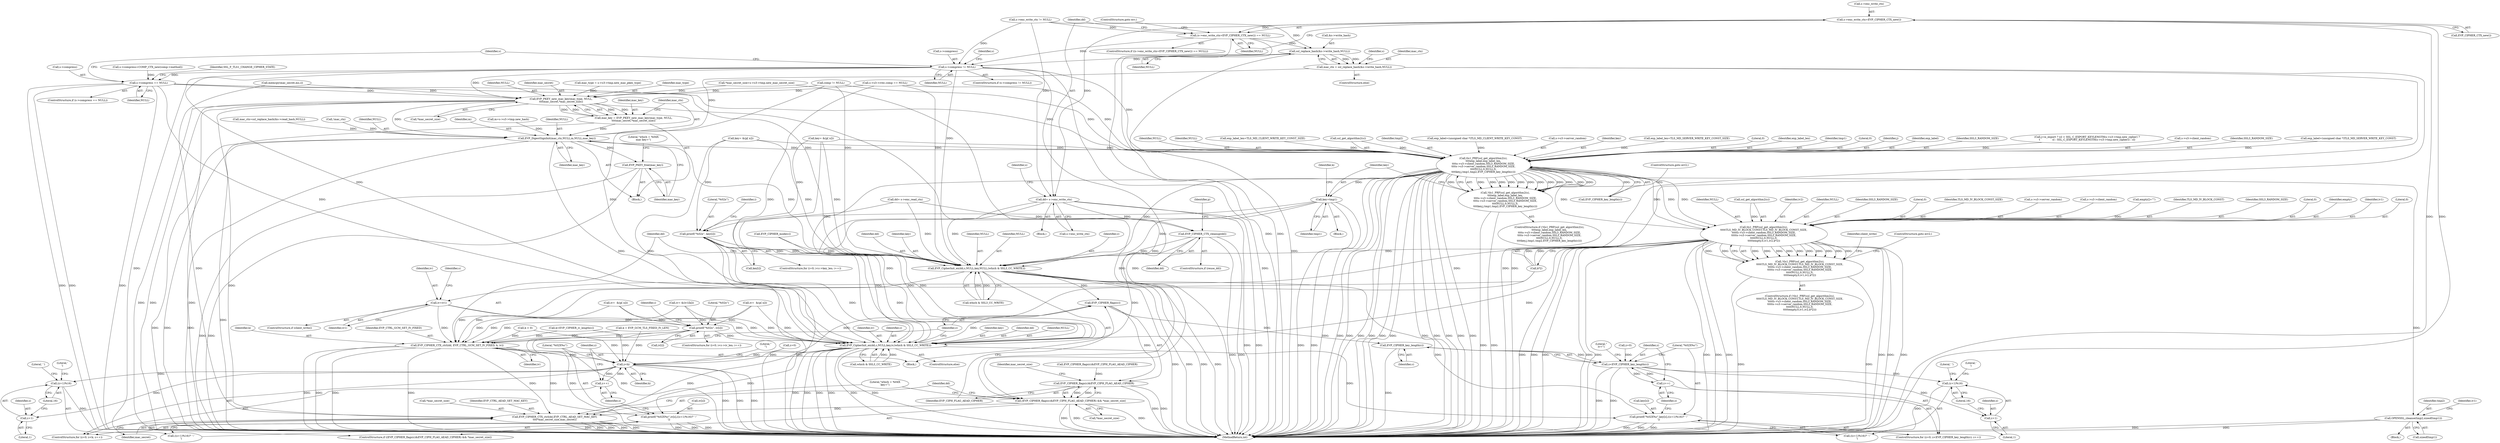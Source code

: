 digraph "0_openssl_34628967f1e65dc8f34e000f0f5518e21afbfc7b_0@API" {
"1000487" [label="(Call,s->enc_write_ctx=EVP_CIPHER_CTX_new())"];
"1000486" [label="(Call,(s->enc_write_ctx=EVP_CIPHER_CTX_new()) == NULL)"];
"1000518" [label="(Call,ssl_replace_hash(&s->write_hash,NULL))"];
"1000516" [label="(Call,mac_ctx = ssl_replace_hash(&s->write_hash,NULL))"];
"1000786" [label="(Call,EVP_DigestSignInit(mac_ctx,NULL,m,NULL,mac_key))"];
"1000792" [label="(Call,EVP_PKEY_free(mac_key))"];
"1000826" [label="(Call,tls1_PRF(ssl_get_algorithm2(s),\n\t\t\t\texp_label,exp_label_len,\n\t\t\t\ts->s3->client_random,SSL3_RANDOM_SIZE,\n\t\t\t\ts->s3->server_random,SSL3_RANDOM_SIZE,\n\t\t\t\tNULL,0,NULL,0,\n\t\t\t\tkey,j,tmp1,tmp2,EVP_CIPHER_key_length(c)))"];
"1000825" [label="(Call,!tls1_PRF(ssl_get_algorithm2(s),\n\t\t\t\texp_label,exp_label_len,\n\t\t\t\ts->s3->client_random,SSL3_RANDOM_SIZE,\n\t\t\t\ts->s3->server_random,SSL3_RANDOM_SIZE,\n\t\t\t\tNULL,0,NULL,0,\n\t\t\t\tkey,j,tmp1,tmp2,EVP_CIPHER_key_length(c)))"];
"1000854" [label="(Call,key=tmp1)"];
"1000929" [label="(Call,printf(\"%02x\", key[i]))"];
"1000962" [label="(Call,EVP_CipherInit_ex(dd,c,NULL,key,NULL,(which & SSL3_CC_WRITE)))"];
"1000971" [label="(Call,EVP_CIPHER_CTX_ctrl(dd, EVP_CTRL_GCM_SET_IV_FIXED, k, iv))"];
"1000994" [label="(Call,EVP_CIPHER_CTX_ctrl(dd,EVP_CTRL_AEAD_SET_MAC_KEY,\n\t\t\t\t*mac_secret_size,mac_secret))"];
"1001036" [label="(Call,z<k)"];
"1001039" [label="(Call,z++)"];
"1001047" [label="(Call,(z+1)%16)"];
"1001048" [label="(Call,z+1)"];
"1001041" [label="(Call,printf(\"%02X%c\",iv[z],((z+1)%16)?' ':'\n'))"];
"1000989" [label="(Call,EVP_CIPHER_flags(c))"];
"1000988" [label="(Call,EVP_CIPHER_flags(c)&EVP_CIPH_FLAG_AEAD_CIPHER)"];
"1000987" [label="(Call,(EVP_CIPHER_flags(c)&EVP_CIPH_FLAG_AEAD_CIPHER) && *mac_secret_size)"];
"1001011" [label="(Call,EVP_CIPHER_key_length(c))"];
"1001009" [label="(Call,z<EVP_CIPHER_key_length(c))"];
"1001013" [label="(Call,z++)"];
"1001021" [label="(Call,(z+1)%16)"];
"1001022" [label="(Call,z+1)"];
"1001015" [label="(Call,printf(\"%02X%c\",key[z],((z+1)%16)?' ':'\n'))"];
"1000977" [label="(Call,EVP_CipherInit_ex(dd,c,NULL,key,iv,(which & SSL3_CC_WRITE)))"];
"1000864" [label="(Call,tls1_PRF(ssl_get_algorithm2(s),\n\t\t\t\t\tTLS_MD_IV_BLOCK_CONST,TLS_MD_IV_BLOCK_CONST_SIZE,\n\t\t\t\t\ts->s3->client_random,SSL3_RANDOM_SIZE,\n\t\t\t\t\ts->s3->server_random,SSL3_RANDOM_SIZE,\n\t\t\t\t\tNULL,0,NULL,0,\n\t\t\t\t\tempty,0,iv1,iv2,k*2))"];
"1000863" [label="(Call,!tls1_PRF(ssl_get_algorithm2(s),\n\t\t\t\t\tTLS_MD_IV_BLOCK_CONST,TLS_MD_IV_BLOCK_CONST_SIZE,\n\t\t\t\t\ts->s3->client_random,SSL3_RANDOM_SIZE,\n\t\t\t\t\ts->s3->server_random,SSL3_RANDOM_SIZE,\n\t\t\t\t\tNULL,0,NULL,0,\n\t\t\t\t\tempty,0,iv1,iv2,k*2))"];
"1000895" [label="(Call,iv=iv1)"];
"1000949" [label="(Call,printf(\"%02x\", iv[i]))"];
"1001060" [label="(Call,OPENSSL_cleanse(tmp2,sizeof(tmp1)))"];
"1000525" [label="(Call,s->compress != NULL)"];
"1000540" [label="(Call,s->compress == NULL)"];
"1000780" [label="(Call,EVP_PKEY_new_mac_key(mac_type, NULL,\n\t\t\t\tmac_secret,*mac_secret_size))"];
"1000778" [label="(Call,mac_key = EVP_PKEY_new_mac_key(mac_type, NULL,\n\t\t\t\tmac_secret,*mac_secret_size))"];
"1000494" [label="(Call,dd= s->enc_write_ctx)"];
"1000587" [label="(Call,EVP_CIPHER_CTX_cleanup(dd))"];
"1001041" [label="(Call,printf(\"%02X%c\",iv[z],((z+1)%16)?' ':'\n'))"];
"1000930" [label="(Literal,\"%02x\")"];
"1000600" [label="(Call,*mac_secret_size=s->s3->tmp.new_mac_secret_size)"];
"1000791" [label="(Identifier,mac_key)"];
"1000994" [label="(Call,EVP_CIPHER_CTX_ctrl(dd,EVP_CTRL_AEAD_SET_MAC_KEY,\n\t\t\t\t*mac_secret_size,mac_secret))"];
"1001060" [label="(Call,OPENSSL_cleanse(tmp2,sizeof(tmp1)))"];
"1000938" [label="(ControlStructure,for (i=0; i<c->iv_len; i++))"];
"1000110" [label="(Block,)"];
"1001051" [label="(Literal,16)"];
"1001040" [label="(Identifier,z)"];
"1000884" [label="(Literal,0)"];
"1000767" [label="(Call,memcpy(mac_secret,ms,i))"];
"1000928" [label="(Identifier,i)"];
"1000999" [label="(Identifier,mac_secret)"];
"1001026" [label="(Literal,' ')"];
"1000779" [label="(Identifier,mac_key)"];
"1000793" [label="(Identifier,mac_key)"];
"1000967" [label="(Identifier,NULL)"];
"1000993" [label="(Identifier,mac_secret_size)"];
"1000788" [label="(Identifier,NULL)"];
"1000782" [label="(Identifier,NULL)"];
"1000836" [label="(Identifier,SSL3_RANDOM_SIZE)"];
"1000958" [label="(Call,EVP_CIPHER_mode(c))"];
"1000986" [label="(ControlStructure,if ((EVP_CIPHER_flags(c)&EVP_CIPH_FLAG_AEAD_CIPHER) && *mac_secret_size))"];
"1000614" [label="(Call,j=is_export ? (cl < SSL_C_EXPORT_KEYLENGTH(s->s3->tmp.new_cipher) ?\n\t               cl : SSL_C_EXPORT_KEYLENGTH(s->s3->tmp.new_cipher)) : cl)"];
"1000784" [label="(Call,*mac_secret_size)"];
"1000831" [label="(Call,s->s3->client_random)"];
"1000525" [label="(Call,s->compress != NULL)"];
"1000883" [label="(Identifier,NULL)"];
"1001037" [label="(Identifier,z)"];
"1000992" [label="(Call,*mac_secret_size)"];
"1000988" [label="(Call,EVP_CIPHER_flags(c)&EVP_CIPH_FLAG_AEAD_CIPHER)"];
"1001081" [label="(MethodReturn,int)"];
"1001032" [label="(ControlStructure,for (z=0; z<k; z++))"];
"1001050" [label="(Literal,1)"];
"1000908" [label="(Identifier,s)"];
"1001001" [label="(Literal,\"which = %04X\nkey=\")"];
"1000981" [label="(Identifier,key)"];
"1000547" [label="(Identifier,SSL_F_TLS1_CHANGE_CIPHER_STATE)"];
"1000949" [label="(Call,printf(\"%02x\", iv[i]))"];
"1000842" [label="(Identifier,SSL3_RANDOM_SIZE)"];
"1000964" [label="(Identifier,c)"];
"1000859" [label="(Identifier,k)"];
"1001042" [label="(Literal,\"%02X%c\")"];
"1000741" [label="(Call,exp_label=(unsigned char *)TLS_MD_SERVER_WRITE_KEY_CONST)"];
"1000488" [label="(Call,s->enc_write_ctx)"];
"1000539" [label="(ControlStructure,if (s->compress == NULL))"];
"1000529" [label="(Identifier,NULL)"];
"1000865" [label="(Call,ssl_get_algorithm2(s))"];
"1000447" [label="(Block,)"];
"1000843" [label="(Identifier,NULL)"];
"1000963" [label="(Identifier,dd)"];
"1000989" [label="(Call,EVP_CIPHER_flags(c))"];
"1000856" [label="(Identifier,tmp1)"];
"1000991" [label="(Identifier,EVP_CIPH_FLAG_AEAD_CIPHER)"];
"1000773" [label="(Call,EVP_CIPHER_flags(c)&EVP_CIPH_FLAG_AEAD_CIPHER)"];
"1001012" [label="(Identifier,c)"];
"1000783" [label="(Identifier,mac_secret)"];
"1000501" [label="(Identifier,s)"];
"1000401" [label="(Call,s->s3->rrec.comp == NULL)"];
"1000523" [label="(Identifier,NULL)"];
"1000732" [label="(Call,iv=  &(p[ n]))"];
"1000526" [label="(Call,s->compress)"];
"1000789" [label="(Identifier,m)"];
"1000496" [label="(Call,s->enc_write_ctx)"];
"1000527" [label="(Identifier,s)"];
"1000962" [label="(Call,EVP_CipherInit_ex(dd,c,NULL,key,NULL,(which & SSL3_CC_WRITE)))"];
"1000888" [label="(Identifier,iv2)"];
"1000491" [label="(Call,EVP_CIPHER_CTX_new())"];
"1001020" [label="(Call,((z+1)%16)?' ':'\n')"];
"1000845" [label="(Identifier,NULL)"];
"1001015" [label="(Call,printf(\"%02X%c\",key[z],((z+1)%16)?' ':'\n'))"];
"1000493" [label="(ControlStructure,goto err;)"];
"1000517" [label="(Identifier,mac_ctx)"];
"1000699" [label="(Call,exp_label_len=TLS_MD_CLIENT_WRITE_KEY_CONST_SIZE)"];
"1000823" [label="(Block,)"];
"1000590" [label="(Identifier,p)"];
"1000971" [label="(Call,EVP_CIPHER_CTX_ctrl(dd, EVP_CTRL_GCM_SET_IV_FIXED, k, iv))"];
"1001052" [label="(Literal,' ')"];
"1001022" [label="(Call,z+1)"];
"1000494" [label="(Call,dd= s->enc_write_ctx)"];
"1000854" [label="(Call,key=tmp1)"];
"1000889" [label="(Call,k*2)"];
"1000894" [label="(Identifier,client_write)"];
"1000164" [label="(Call,m=s->s3->tmp.new_hash)"];
"1000881" [label="(Identifier,NULL)"];
"1000880" [label="(Identifier,SSL3_RANDOM_SIZE)"];
"1000827" [label="(Call,ssl_get_algorithm2(s))"];
"1000826" [label="(Call,tls1_PRF(ssl_get_algorithm2(s),\n\t\t\t\texp_label,exp_label_len,\n\t\t\t\ts->s3->client_random,SSL3_RANDOM_SIZE,\n\t\t\t\ts->s3->server_random,SSL3_RANDOM_SIZE,\n\t\t\t\tNULL,0,NULL,0,\n\t\t\t\tkey,j,tmp1,tmp2,EVP_CIPHER_key_length(c)))"];
"1000786" [label="(Call,EVP_DigestSignInit(mac_ctx,NULL,m,NULL,mac_key))"];
"1000931" [label="(Call,key[i])"];
"1000896" [label="(Identifier,iv)"];
"1000863" [label="(Call,!tls1_PRF(ssl_get_algorithm2(s),\n\t\t\t\t\tTLS_MD_IV_BLOCK_CONST,TLS_MD_IV_BLOCK_CONST_SIZE,\n\t\t\t\t\ts->s3->client_random,SSL3_RANDOM_SIZE,\n\t\t\t\t\ts->s3->server_random,SSL3_RANDOM_SIZE,\n\t\t\t\t\tNULL,0,NULL,0,\n\t\t\t\t\tempty,0,iv1,iv2,k*2))"];
"1000978" [label="(Identifier,dd)"];
"1001046" [label="(Call,((z+1)%16)?' ':'\n')"];
"1000983" [label="(Call,which & SSL3_CC_WRITE)"];
"1000585" [label="(ControlStructure,if (reuse_dd))"];
"1001055" [label="(Literal,\"\n\")"];
"1000850" [label="(Identifier,tmp2)"];
"1001065" [label="(Identifier,iv1)"];
"1000780" [label="(Call,EVP_PKEY_new_mac_key(mac_type, NULL,\n\t\t\t\tmac_secret,*mac_secret_size))"];
"1000787" [label="(Identifier,mac_ctx)"];
"1000975" [label="(Identifier,iv)"];
"1000694" [label="(Call,exp_label=(unsigned char *)TLS_MD_CLIENT_WRITE_KEY_CONST)"];
"1000995" [label="(Identifier,dd)"];
"1001033" [label="(Call,z=0)"];
"1000886" [label="(Literal,0)"];
"1000961" [label="(Block,)"];
"1000977" [label="(Call,EVP_CipherInit_ex(dd,c,NULL,key,iv,(which & SSL3_CC_WRITE)))"];
"1000824" [label="(ControlStructure,if (!tls1_PRF(ssl_get_algorithm2(s),\n\t\t\t\texp_label,exp_label_len,\n\t\t\t\ts->s3->client_random,SSL3_RANDOM_SIZE,\n\t\t\t\ts->s3->server_random,SSL3_RANDOM_SIZE,\n\t\t\t\tNULL,0,NULL,0,\n\t\t\t\tkey,j,tmp1,tmp2,EVP_CIPHER_key_length(c))))"];
"1001043" [label="(Call,iv[z])"];
"1000553" [label="(Identifier,s)"];
"1001010" [label="(Identifier,z)"];
"1000973" [label="(Identifier,EVP_CTRL_GCM_SET_IV_FIXED)"];
"1001047" [label="(Call,(z+1)%16)"];
"1000990" [label="(Identifier,c)"];
"1000721" [label="(Call,key= &(p[ n]))"];
"1001017" [label="(Call,key[z])"];
"1000966" [label="(Identifier,key)"];
"1000533" [label="(Identifier,s)"];
"1000486" [label="(Call,(s->enc_write_ctx=EVP_CIPHER_CTX_new()) == NULL)"];
"1000330" [label="(Call,mac_ctx=ssl_replace_hash(&s->read_hash,NULL))"];
"1000980" [label="(Identifier,NULL)"];
"1000837" [label="(Call,s->s3->server_random)"];
"1000485" [label="(ControlStructure,if ((s->enc_write_ctx=EVP_CIPHER_CTX_new()) == NULL))"];
"1000515" [label="(ControlStructure,else)"];
"1000325" [label="(Call,dd= s->enc_read_ctx)"];
"1000853" [label="(ControlStructure,goto err2;)"];
"1000847" [label="(Identifier,key)"];
"1000965" [label="(Identifier,NULL)"];
"1001027" [label="(Literal,'\n')"];
"1000918" [label="(ControlStructure,for (i=0; i<c->key_len; i++))"];
"1001013" [label="(Call,z++)"];
"1000746" [label="(Call,exp_label_len=TLS_MD_SERVER_WRITE_KEY_CONST_SIZE)"];
"1000518" [label="(Call,ssl_replace_hash(&s->write_hash,NULL))"];
"1000846" [label="(Literal,0)"];
"1000830" [label="(Identifier,exp_label_len)"];
"1000855" [label="(Identifier,key)"];
"1000541" [label="(Call,s->compress)"];
"1001062" [label="(Call,sizeof(tmp1))"];
"1000892" [label="(ControlStructure,goto err2;)"];
"1001029" [label="(Literal,\"\niv=\")"];
"1000825" [label="(Call,!tls1_PRF(ssl_get_algorithm2(s),\n\t\t\t\texp_label,exp_label_len,\n\t\t\t\ts->s3->client_random,SSL3_RANDOM_SIZE,\n\t\t\t\ts->s3->server_random,SSL3_RANDOM_SIZE,\n\t\t\t\tNULL,0,NULL,0,\n\t\t\t\tkey,j,tmp1,tmp2,EVP_CIPHER_key_length(c)))"];
"1000544" [label="(Identifier,NULL)"];
"1000868" [label="(Identifier,TLS_MD_IV_BLOCK_CONST_SIZE)"];
"1000987" [label="(Call,(EVP_CIPHER_flags(c)&EVP_CIPH_FLAG_AEAD_CIPHER) && *mac_secret_size)"];
"1000893" [label="(ControlStructure,if (client_write))"];
"1000997" [label="(Call,*mac_secret_size)"];
"1000849" [label="(Identifier,tmp1)"];
"1000875" [label="(Call,s->s3->server_random)"];
"1000864" [label="(Call,tls1_PRF(ssl_get_algorithm2(s),\n\t\t\t\t\tTLS_MD_IV_BLOCK_CONST,TLS_MD_IV_BLOCK_CONST_SIZE,\n\t\t\t\t\ts->s3->client_random,SSL3_RANDOM_SIZE,\n\t\t\t\t\ts->s3->server_random,SSL3_RANDOM_SIZE,\n\t\t\t\t\tNULL,0,NULL,0,\n\t\t\t\t\tempty,0,iv1,iv2,k*2))"];
"1000173" [label="(Call,mac_type = s->s3->tmp.new_mac_pkey_type)"];
"1000951" [label="(Call,iv[i])"];
"1001011" [label="(Call,EVP_CIPHER_key_length(c))"];
"1000777" [label="(Block,)"];
"1000507" [label="(Call,!mac_ctx)"];
"1000948" [label="(Identifier,i)"];
"1001006" [label="(Call,z=0)"];
"1000844" [label="(Literal,0)"];
"1000495" [label="(Identifier,dd)"];
"1001021" [label="(Call,(z+1)%16)"];
"1001025" [label="(Literal,16)"];
"1000869" [label="(Call,s->s3->client_random)"];
"1000848" [label="(Identifier,j)"];
"1000781" [label="(Identifier,mac_type)"];
"1001036" [label="(Call,z<k)"];
"1000672" [label="(Call,key= &(p[ n]))"];
"1000974" [label="(Identifier,k)"];
"1000519" [label="(Call,&s->write_hash)"];
"1000683" [label="(Call,iv=  &(p[ n]))"];
"1000972" [label="(Identifier,dd)"];
"1000531" [label="(Call,s->compress=COMP_CTX_new(comp->method))"];
"1001005" [label="(ControlStructure,for (z=0; z<EVP_CIPHER_key_length(c); z++))"];
"1000587" [label="(Call,EVP_CIPHER_CTX_cleanup(dd))"];
"1000524" [label="(ControlStructure,if (s->compress != NULL))"];
"1000112" [label="(Call,empty[]=\"\")"];
"1000516" [label="(Call,mac_ctx = ssl_replace_hash(&s->write_hash,NULL))"];
"1001009" [label="(Call,z<EVP_CIPHER_key_length(c))"];
"1000982" [label="(Identifier,iv)"];
"1000867" [label="(Identifier,TLS_MD_IV_BLOCK_CONST)"];
"1000950" [label="(Literal,\"%02x\")"];
"1000874" [label="(Identifier,SSL3_RANDOM_SIZE)"];
"1001049" [label="(Identifier,z)"];
"1000588" [label="(Identifier,dd)"];
"1000829" [label="(Identifier,exp_label)"];
"1000858" [label="(Call,k > 0)"];
"1000778" [label="(Call,mac_key = EVP_PKEY_new_mac_key(mac_type, NULL,\n\t\t\t\tmac_secret,*mac_secret_size))"];
"1000355" [label="(Call,comp != NULL)"];
"1001023" [label="(Identifier,z)"];
"1000968" [label="(Call,which & SSL3_CC_WRITE)"];
"1001048" [label="(Call,z+1)"];
"1000895" [label="(Call,iv=iv1)"];
"1001061" [label="(Identifier,tmp2)"];
"1000792" [label="(Call,EVP_PKEY_free(mac_key))"];
"1000882" [label="(Literal,0)"];
"1000851" [label="(Call,EVP_CIPHER_key_length(c))"];
"1000473" [label="(Call,s->enc_write_ctx != NULL)"];
"1000976" [label="(ControlStructure,else)"];
"1000885" [label="(Identifier,empty)"];
"1000790" [label="(Identifier,NULL)"];
"1001053" [label="(Literal,'\n')"];
"1001014" [label="(Identifier,z)"];
"1001039" [label="(Call,z++)"];
"1000487" [label="(Call,s->enc_write_ctx=EVP_CIPHER_CTX_new())"];
"1000648" [label="(Call,k=EVP_CIPHER_iv_length(c))"];
"1000540" [label="(Call,s->compress == NULL)"];
"1001016" [label="(Literal,\"%02X%c\")"];
"1000644" [label="(Call,k = EVP_GCM_TLS_FIXED_IV_LEN)"];
"1000887" [label="(Identifier,iv1)"];
"1000979" [label="(Identifier,c)"];
"1000492" [label="(Identifier,NULL)"];
"1000996" [label="(Identifier,EVP_CTRL_AEAD_SET_MAC_KEY)"];
"1001038" [label="(Identifier,k)"];
"1000929" [label="(Call,printf(\"%02x\", key[i]))"];
"1000795" [label="(Literal,\"which = %04X\nmac key=\")"];
"1000899" [label="(Call,iv= &(iv1[k]))"];
"1001024" [label="(Literal,1)"];
"1000897" [label="(Identifier,iv1)"];
"1000862" [label="(ControlStructure,if (!tls1_PRF(ssl_get_algorithm2(s),\n\t\t\t\t\tTLS_MD_IV_BLOCK_CONST,TLS_MD_IV_BLOCK_CONST_SIZE,\n\t\t\t\t\ts->s3->client_random,SSL3_RANDOM_SIZE,\n\t\t\t\t\ts->s3->server_random,SSL3_RANDOM_SIZE,\n\t\t\t\t\tNULL,0,NULL,0,\n\t\t\t\t\tempty,0,iv1,iv2,k*2)))"];
"1000487" -> "1000486"  [label="AST: "];
"1000487" -> "1000491"  [label="CFG: "];
"1000488" -> "1000487"  [label="AST: "];
"1000491" -> "1000487"  [label="AST: "];
"1000492" -> "1000487"  [label="CFG: "];
"1000487" -> "1001081"  [label="DDG: "];
"1000487" -> "1001081"  [label="DDG: "];
"1000487" -> "1000486"  [label="DDG: "];
"1000487" -> "1000494"  [label="DDG: "];
"1000486" -> "1000485"  [label="AST: "];
"1000486" -> "1000492"  [label="CFG: "];
"1000492" -> "1000486"  [label="AST: "];
"1000493" -> "1000486"  [label="CFG: "];
"1000495" -> "1000486"  [label="CFG: "];
"1000486" -> "1001081"  [label="DDG: "];
"1000486" -> "1001081"  [label="DDG: "];
"1000473" -> "1000486"  [label="DDG: "];
"1000486" -> "1000518"  [label="DDG: "];
"1000486" -> "1000525"  [label="DDG: "];
"1000518" -> "1000516"  [label="AST: "];
"1000518" -> "1000523"  [label="CFG: "];
"1000519" -> "1000518"  [label="AST: "];
"1000523" -> "1000518"  [label="AST: "];
"1000516" -> "1000518"  [label="CFG: "];
"1000518" -> "1001081"  [label="DDG: "];
"1000518" -> "1000516"  [label="DDG: "];
"1000518" -> "1000516"  [label="DDG: "];
"1000473" -> "1000518"  [label="DDG: "];
"1000518" -> "1000525"  [label="DDG: "];
"1000516" -> "1000515"  [label="AST: "];
"1000517" -> "1000516"  [label="AST: "];
"1000527" -> "1000516"  [label="CFG: "];
"1000516" -> "1001081"  [label="DDG: "];
"1000516" -> "1001081"  [label="DDG: "];
"1000516" -> "1000786"  [label="DDG: "];
"1000786" -> "1000777"  [label="AST: "];
"1000786" -> "1000791"  [label="CFG: "];
"1000787" -> "1000786"  [label="AST: "];
"1000788" -> "1000786"  [label="AST: "];
"1000789" -> "1000786"  [label="AST: "];
"1000790" -> "1000786"  [label="AST: "];
"1000791" -> "1000786"  [label="AST: "];
"1000793" -> "1000786"  [label="CFG: "];
"1000786" -> "1001081"  [label="DDG: "];
"1000786" -> "1001081"  [label="DDG: "];
"1000786" -> "1001081"  [label="DDG: "];
"1000330" -> "1000786"  [label="DDG: "];
"1000507" -> "1000786"  [label="DDG: "];
"1000780" -> "1000786"  [label="DDG: "];
"1000164" -> "1000786"  [label="DDG: "];
"1000778" -> "1000786"  [label="DDG: "];
"1000786" -> "1000792"  [label="DDG: "];
"1000786" -> "1000826"  [label="DDG: "];
"1000786" -> "1000962"  [label="DDG: "];
"1000786" -> "1000977"  [label="DDG: "];
"1000792" -> "1000777"  [label="AST: "];
"1000792" -> "1000793"  [label="CFG: "];
"1000793" -> "1000792"  [label="AST: "];
"1000795" -> "1000792"  [label="CFG: "];
"1000792" -> "1001081"  [label="DDG: "];
"1000792" -> "1001081"  [label="DDG: "];
"1000826" -> "1000825"  [label="AST: "];
"1000826" -> "1000851"  [label="CFG: "];
"1000827" -> "1000826"  [label="AST: "];
"1000829" -> "1000826"  [label="AST: "];
"1000830" -> "1000826"  [label="AST: "];
"1000831" -> "1000826"  [label="AST: "];
"1000836" -> "1000826"  [label="AST: "];
"1000837" -> "1000826"  [label="AST: "];
"1000842" -> "1000826"  [label="AST: "];
"1000843" -> "1000826"  [label="AST: "];
"1000844" -> "1000826"  [label="AST: "];
"1000845" -> "1000826"  [label="AST: "];
"1000846" -> "1000826"  [label="AST: "];
"1000847" -> "1000826"  [label="AST: "];
"1000848" -> "1000826"  [label="AST: "];
"1000849" -> "1000826"  [label="AST: "];
"1000850" -> "1000826"  [label="AST: "];
"1000851" -> "1000826"  [label="AST: "];
"1000825" -> "1000826"  [label="CFG: "];
"1000826" -> "1001081"  [label="DDG: "];
"1000826" -> "1001081"  [label="DDG: "];
"1000826" -> "1001081"  [label="DDG: "];
"1000826" -> "1001081"  [label="DDG: "];
"1000826" -> "1001081"  [label="DDG: "];
"1000826" -> "1001081"  [label="DDG: "];
"1000826" -> "1001081"  [label="DDG: "];
"1000826" -> "1001081"  [label="DDG: "];
"1000826" -> "1001081"  [label="DDG: "];
"1000826" -> "1001081"  [label="DDG: "];
"1000826" -> "1001081"  [label="DDG: "];
"1000826" -> "1001081"  [label="DDG: "];
"1000826" -> "1000825"  [label="DDG: "];
"1000826" -> "1000825"  [label="DDG: "];
"1000826" -> "1000825"  [label="DDG: "];
"1000826" -> "1000825"  [label="DDG: "];
"1000826" -> "1000825"  [label="DDG: "];
"1000826" -> "1000825"  [label="DDG: "];
"1000826" -> "1000825"  [label="DDG: "];
"1000826" -> "1000825"  [label="DDG: "];
"1000826" -> "1000825"  [label="DDG: "];
"1000826" -> "1000825"  [label="DDG: "];
"1000826" -> "1000825"  [label="DDG: "];
"1000826" -> "1000825"  [label="DDG: "];
"1000826" -> "1000825"  [label="DDG: "];
"1000827" -> "1000826"  [label="DDG: "];
"1000741" -> "1000826"  [label="DDG: "];
"1000694" -> "1000826"  [label="DDG: "];
"1000699" -> "1000826"  [label="DDG: "];
"1000746" -> "1000826"  [label="DDG: "];
"1000401" -> "1000826"  [label="DDG: "];
"1000355" -> "1000826"  [label="DDG: "];
"1000525" -> "1000826"  [label="DDG: "];
"1000540" -> "1000826"  [label="DDG: "];
"1000721" -> "1000826"  [label="DDG: "];
"1000672" -> "1000826"  [label="DDG: "];
"1000614" -> "1000826"  [label="DDG: "];
"1000851" -> "1000826"  [label="DDG: "];
"1000826" -> "1000854"  [label="DDG: "];
"1000826" -> "1000864"  [label="DDG: "];
"1000826" -> "1000864"  [label="DDG: "];
"1000826" -> "1000864"  [label="DDG: "];
"1000826" -> "1000864"  [label="DDG: "];
"1000826" -> "1000962"  [label="DDG: "];
"1000826" -> "1000977"  [label="DDG: "];
"1000826" -> "1001060"  [label="DDG: "];
"1000825" -> "1000824"  [label="AST: "];
"1000853" -> "1000825"  [label="CFG: "];
"1000855" -> "1000825"  [label="CFG: "];
"1000825" -> "1001081"  [label="DDG: "];
"1000825" -> "1001081"  [label="DDG: "];
"1000854" -> "1000823"  [label="AST: "];
"1000854" -> "1000856"  [label="CFG: "];
"1000855" -> "1000854"  [label="AST: "];
"1000856" -> "1000854"  [label="AST: "];
"1000859" -> "1000854"  [label="CFG: "];
"1000854" -> "1001081"  [label="DDG: "];
"1000854" -> "1001081"  [label="DDG: "];
"1000854" -> "1000929"  [label="DDG: "];
"1000854" -> "1000962"  [label="DDG: "];
"1000854" -> "1000977"  [label="DDG: "];
"1000929" -> "1000918"  [label="AST: "];
"1000929" -> "1000931"  [label="CFG: "];
"1000930" -> "1000929"  [label="AST: "];
"1000931" -> "1000929"  [label="AST: "];
"1000928" -> "1000929"  [label="CFG: "];
"1000929" -> "1001081"  [label="DDG: "];
"1000929" -> "1001081"  [label="DDG: "];
"1000721" -> "1000929"  [label="DDG: "];
"1000672" -> "1000929"  [label="DDG: "];
"1000929" -> "1000962"  [label="DDG: "];
"1000929" -> "1000977"  [label="DDG: "];
"1000962" -> "1000961"  [label="AST: "];
"1000962" -> "1000968"  [label="CFG: "];
"1000963" -> "1000962"  [label="AST: "];
"1000964" -> "1000962"  [label="AST: "];
"1000965" -> "1000962"  [label="AST: "];
"1000966" -> "1000962"  [label="AST: "];
"1000967" -> "1000962"  [label="AST: "];
"1000968" -> "1000962"  [label="AST: "];
"1000972" -> "1000962"  [label="CFG: "];
"1000962" -> "1001081"  [label="DDG: "];
"1000962" -> "1001081"  [label="DDG: "];
"1000962" -> "1001081"  [label="DDG: "];
"1000962" -> "1001081"  [label="DDG: "];
"1000325" -> "1000962"  [label="DDG: "];
"1000587" -> "1000962"  [label="DDG: "];
"1000494" -> "1000962"  [label="DDG: "];
"1000958" -> "1000962"  [label="DDG: "];
"1000864" -> "1000962"  [label="DDG: "];
"1000401" -> "1000962"  [label="DDG: "];
"1000355" -> "1000962"  [label="DDG: "];
"1000525" -> "1000962"  [label="DDG: "];
"1000540" -> "1000962"  [label="DDG: "];
"1000721" -> "1000962"  [label="DDG: "];
"1000672" -> "1000962"  [label="DDG: "];
"1000968" -> "1000962"  [label="DDG: "];
"1000968" -> "1000962"  [label="DDG: "];
"1000962" -> "1000971"  [label="DDG: "];
"1000962" -> "1000989"  [label="DDG: "];
"1000962" -> "1001015"  [label="DDG: "];
"1000971" -> "1000961"  [label="AST: "];
"1000971" -> "1000975"  [label="CFG: "];
"1000972" -> "1000971"  [label="AST: "];
"1000973" -> "1000971"  [label="AST: "];
"1000974" -> "1000971"  [label="AST: "];
"1000975" -> "1000971"  [label="AST: "];
"1000990" -> "1000971"  [label="CFG: "];
"1000971" -> "1001081"  [label="DDG: "];
"1000971" -> "1001081"  [label="DDG: "];
"1000971" -> "1001081"  [label="DDG: "];
"1000971" -> "1001081"  [label="DDG: "];
"1000858" -> "1000971"  [label="DDG: "];
"1000889" -> "1000971"  [label="DDG: "];
"1000648" -> "1000971"  [label="DDG: "];
"1000644" -> "1000971"  [label="DDG: "];
"1000683" -> "1000971"  [label="DDG: "];
"1000895" -> "1000971"  [label="DDG: "];
"1000732" -> "1000971"  [label="DDG: "];
"1000949" -> "1000971"  [label="DDG: "];
"1000899" -> "1000971"  [label="DDG: "];
"1000971" -> "1000994"  [label="DDG: "];
"1000971" -> "1001036"  [label="DDG: "];
"1000971" -> "1001041"  [label="DDG: "];
"1000994" -> "1000986"  [label="AST: "];
"1000994" -> "1000999"  [label="CFG: "];
"1000995" -> "1000994"  [label="AST: "];
"1000996" -> "1000994"  [label="AST: "];
"1000997" -> "1000994"  [label="AST: "];
"1000999" -> "1000994"  [label="AST: "];
"1001001" -> "1000994"  [label="CFG: "];
"1000994" -> "1001081"  [label="DDG: "];
"1000994" -> "1001081"  [label="DDG: "];
"1000994" -> "1001081"  [label="DDG: "];
"1000994" -> "1001081"  [label="DDG: "];
"1000994" -> "1001081"  [label="DDG: "];
"1000977" -> "1000994"  [label="DDG: "];
"1000987" -> "1000994"  [label="DDG: "];
"1000780" -> "1000994"  [label="DDG: "];
"1000767" -> "1000994"  [label="DDG: "];
"1001036" -> "1001032"  [label="AST: "];
"1001036" -> "1001038"  [label="CFG: "];
"1001037" -> "1001036"  [label="AST: "];
"1001038" -> "1001036"  [label="AST: "];
"1001042" -> "1001036"  [label="CFG: "];
"1001055" -> "1001036"  [label="CFG: "];
"1001036" -> "1001081"  [label="DDG: "];
"1001036" -> "1001081"  [label="DDG: "];
"1001036" -> "1001081"  [label="DDG: "];
"1001039" -> "1001036"  [label="DDG: "];
"1001033" -> "1001036"  [label="DDG: "];
"1000858" -> "1001036"  [label="DDG: "];
"1000889" -> "1001036"  [label="DDG: "];
"1000648" -> "1001036"  [label="DDG: "];
"1000644" -> "1001036"  [label="DDG: "];
"1001036" -> "1001039"  [label="DDG: "];
"1001036" -> "1001047"  [label="DDG: "];
"1001036" -> "1001048"  [label="DDG: "];
"1001039" -> "1001032"  [label="AST: "];
"1001039" -> "1001040"  [label="CFG: "];
"1001040" -> "1001039"  [label="AST: "];
"1001037" -> "1001039"  [label="CFG: "];
"1001047" -> "1001046"  [label="AST: "];
"1001047" -> "1001051"  [label="CFG: "];
"1001048" -> "1001047"  [label="AST: "];
"1001051" -> "1001047"  [label="AST: "];
"1001052" -> "1001047"  [label="CFG: "];
"1001053" -> "1001047"  [label="CFG: "];
"1001047" -> "1001081"  [label="DDG: "];
"1001048" -> "1001050"  [label="CFG: "];
"1001049" -> "1001048"  [label="AST: "];
"1001050" -> "1001048"  [label="AST: "];
"1001051" -> "1001048"  [label="CFG: "];
"1001041" -> "1001032"  [label="AST: "];
"1001041" -> "1001046"  [label="CFG: "];
"1001042" -> "1001041"  [label="AST: "];
"1001043" -> "1001041"  [label="AST: "];
"1001046" -> "1001041"  [label="AST: "];
"1001040" -> "1001041"  [label="CFG: "];
"1001041" -> "1001081"  [label="DDG: "];
"1001041" -> "1001081"  [label="DDG: "];
"1001041" -> "1001081"  [label="DDG: "];
"1000977" -> "1001041"  [label="DDG: "];
"1000989" -> "1000988"  [label="AST: "];
"1000989" -> "1000990"  [label="CFG: "];
"1000990" -> "1000989"  [label="AST: "];
"1000991" -> "1000989"  [label="CFG: "];
"1000989" -> "1000988"  [label="DDG: "];
"1000977" -> "1000989"  [label="DDG: "];
"1000989" -> "1001011"  [label="DDG: "];
"1000988" -> "1000987"  [label="AST: "];
"1000988" -> "1000991"  [label="CFG: "];
"1000991" -> "1000988"  [label="AST: "];
"1000993" -> "1000988"  [label="CFG: "];
"1000987" -> "1000988"  [label="CFG: "];
"1000988" -> "1001081"  [label="DDG: "];
"1000988" -> "1001081"  [label="DDG: "];
"1000988" -> "1000987"  [label="DDG: "];
"1000988" -> "1000987"  [label="DDG: "];
"1000773" -> "1000988"  [label="DDG: "];
"1000987" -> "1000986"  [label="AST: "];
"1000987" -> "1000992"  [label="CFG: "];
"1000992" -> "1000987"  [label="AST: "];
"1000995" -> "1000987"  [label="CFG: "];
"1001001" -> "1000987"  [label="CFG: "];
"1000987" -> "1001081"  [label="DDG: "];
"1000987" -> "1001081"  [label="DDG: "];
"1000987" -> "1001081"  [label="DDG: "];
"1000780" -> "1000987"  [label="DDG: "];
"1000600" -> "1000987"  [label="DDG: "];
"1001011" -> "1001009"  [label="AST: "];
"1001011" -> "1001012"  [label="CFG: "];
"1001012" -> "1001011"  [label="AST: "];
"1001009" -> "1001011"  [label="CFG: "];
"1001011" -> "1001081"  [label="DDG: "];
"1001011" -> "1001009"  [label="DDG: "];
"1001009" -> "1001005"  [label="AST: "];
"1001010" -> "1001009"  [label="AST: "];
"1001016" -> "1001009"  [label="CFG: "];
"1001029" -> "1001009"  [label="CFG: "];
"1001009" -> "1001081"  [label="DDG: "];
"1001009" -> "1001081"  [label="DDG: "];
"1001006" -> "1001009"  [label="DDG: "];
"1001013" -> "1001009"  [label="DDG: "];
"1001009" -> "1001013"  [label="DDG: "];
"1001009" -> "1001021"  [label="DDG: "];
"1001009" -> "1001022"  [label="DDG: "];
"1001013" -> "1001005"  [label="AST: "];
"1001013" -> "1001014"  [label="CFG: "];
"1001014" -> "1001013"  [label="AST: "];
"1001010" -> "1001013"  [label="CFG: "];
"1001021" -> "1001020"  [label="AST: "];
"1001021" -> "1001025"  [label="CFG: "];
"1001022" -> "1001021"  [label="AST: "];
"1001025" -> "1001021"  [label="AST: "];
"1001026" -> "1001021"  [label="CFG: "];
"1001027" -> "1001021"  [label="CFG: "];
"1001021" -> "1001081"  [label="DDG: "];
"1001022" -> "1001024"  [label="CFG: "];
"1001023" -> "1001022"  [label="AST: "];
"1001024" -> "1001022"  [label="AST: "];
"1001025" -> "1001022"  [label="CFG: "];
"1001015" -> "1001005"  [label="AST: "];
"1001015" -> "1001020"  [label="CFG: "];
"1001016" -> "1001015"  [label="AST: "];
"1001017" -> "1001015"  [label="AST: "];
"1001020" -> "1001015"  [label="AST: "];
"1001014" -> "1001015"  [label="CFG: "];
"1001015" -> "1001081"  [label="DDG: "];
"1001015" -> "1001081"  [label="DDG: "];
"1001015" -> "1001081"  [label="DDG: "];
"1000977" -> "1001015"  [label="DDG: "];
"1000977" -> "1000976"  [label="AST: "];
"1000977" -> "1000983"  [label="CFG: "];
"1000978" -> "1000977"  [label="AST: "];
"1000979" -> "1000977"  [label="AST: "];
"1000980" -> "1000977"  [label="AST: "];
"1000981" -> "1000977"  [label="AST: "];
"1000982" -> "1000977"  [label="AST: "];
"1000983" -> "1000977"  [label="AST: "];
"1000990" -> "1000977"  [label="CFG: "];
"1000977" -> "1001081"  [label="DDG: "];
"1000977" -> "1001081"  [label="DDG: "];
"1000977" -> "1001081"  [label="DDG: "];
"1000977" -> "1001081"  [label="DDG: "];
"1000977" -> "1001081"  [label="DDG: "];
"1000977" -> "1001081"  [label="DDG: "];
"1000325" -> "1000977"  [label="DDG: "];
"1000587" -> "1000977"  [label="DDG: "];
"1000494" -> "1000977"  [label="DDG: "];
"1000958" -> "1000977"  [label="DDG: "];
"1000864" -> "1000977"  [label="DDG: "];
"1000401" -> "1000977"  [label="DDG: "];
"1000355" -> "1000977"  [label="DDG: "];
"1000525" -> "1000977"  [label="DDG: "];
"1000540" -> "1000977"  [label="DDG: "];
"1000721" -> "1000977"  [label="DDG: "];
"1000672" -> "1000977"  [label="DDG: "];
"1000683" -> "1000977"  [label="DDG: "];
"1000895" -> "1000977"  [label="DDG: "];
"1000732" -> "1000977"  [label="DDG: "];
"1000949" -> "1000977"  [label="DDG: "];
"1000899" -> "1000977"  [label="DDG: "];
"1000983" -> "1000977"  [label="DDG: "];
"1000983" -> "1000977"  [label="DDG: "];
"1000864" -> "1000863"  [label="AST: "];
"1000864" -> "1000889"  [label="CFG: "];
"1000865" -> "1000864"  [label="AST: "];
"1000867" -> "1000864"  [label="AST: "];
"1000868" -> "1000864"  [label="AST: "];
"1000869" -> "1000864"  [label="AST: "];
"1000874" -> "1000864"  [label="AST: "];
"1000875" -> "1000864"  [label="AST: "];
"1000880" -> "1000864"  [label="AST: "];
"1000881" -> "1000864"  [label="AST: "];
"1000882" -> "1000864"  [label="AST: "];
"1000883" -> "1000864"  [label="AST: "];
"1000884" -> "1000864"  [label="AST: "];
"1000885" -> "1000864"  [label="AST: "];
"1000886" -> "1000864"  [label="AST: "];
"1000887" -> "1000864"  [label="AST: "];
"1000888" -> "1000864"  [label="AST: "];
"1000889" -> "1000864"  [label="AST: "];
"1000863" -> "1000864"  [label="CFG: "];
"1000864" -> "1001081"  [label="DDG: "];
"1000864" -> "1001081"  [label="DDG: "];
"1000864" -> "1001081"  [label="DDG: "];
"1000864" -> "1001081"  [label="DDG: "];
"1000864" -> "1001081"  [label="DDG: "];
"1000864" -> "1001081"  [label="DDG: "];
"1000864" -> "1001081"  [label="DDG: "];
"1000864" -> "1001081"  [label="DDG: "];
"1000864" -> "1001081"  [label="DDG: "];
"1000864" -> "1001081"  [label="DDG: "];
"1000864" -> "1001081"  [label="DDG: "];
"1000864" -> "1000863"  [label="DDG: "];
"1000864" -> "1000863"  [label="DDG: "];
"1000864" -> "1000863"  [label="DDG: "];
"1000864" -> "1000863"  [label="DDG: "];
"1000864" -> "1000863"  [label="DDG: "];
"1000864" -> "1000863"  [label="DDG: "];
"1000864" -> "1000863"  [label="DDG: "];
"1000864" -> "1000863"  [label="DDG: "];
"1000864" -> "1000863"  [label="DDG: "];
"1000864" -> "1000863"  [label="DDG: "];
"1000864" -> "1000863"  [label="DDG: "];
"1000864" -> "1000863"  [label="DDG: "];
"1000865" -> "1000864"  [label="DDG: "];
"1000112" -> "1000864"  [label="DDG: "];
"1000889" -> "1000864"  [label="DDG: "];
"1000889" -> "1000864"  [label="DDG: "];
"1000864" -> "1000895"  [label="DDG: "];
"1000863" -> "1000862"  [label="AST: "];
"1000892" -> "1000863"  [label="CFG: "];
"1000894" -> "1000863"  [label="CFG: "];
"1000863" -> "1001081"  [label="DDG: "];
"1000863" -> "1001081"  [label="DDG: "];
"1000895" -> "1000893"  [label="AST: "];
"1000895" -> "1000897"  [label="CFG: "];
"1000896" -> "1000895"  [label="AST: "];
"1000897" -> "1000895"  [label="AST: "];
"1000908" -> "1000895"  [label="CFG: "];
"1000895" -> "1000949"  [label="DDG: "];
"1000949" -> "1000938"  [label="AST: "];
"1000949" -> "1000951"  [label="CFG: "];
"1000950" -> "1000949"  [label="AST: "];
"1000951" -> "1000949"  [label="AST: "];
"1000948" -> "1000949"  [label="CFG: "];
"1000949" -> "1001081"  [label="DDG: "];
"1000949" -> "1001081"  [label="DDG: "];
"1000683" -> "1000949"  [label="DDG: "];
"1000732" -> "1000949"  [label="DDG: "];
"1000899" -> "1000949"  [label="DDG: "];
"1001060" -> "1000110"  [label="AST: "];
"1001060" -> "1001062"  [label="CFG: "];
"1001061" -> "1001060"  [label="AST: "];
"1001062" -> "1001060"  [label="AST: "];
"1001065" -> "1001060"  [label="CFG: "];
"1001060" -> "1001081"  [label="DDG: "];
"1001060" -> "1001081"  [label="DDG: "];
"1000525" -> "1000524"  [label="AST: "];
"1000525" -> "1000529"  [label="CFG: "];
"1000526" -> "1000525"  [label="AST: "];
"1000529" -> "1000525"  [label="AST: "];
"1000533" -> "1000525"  [label="CFG: "];
"1000553" -> "1000525"  [label="CFG: "];
"1000525" -> "1001081"  [label="DDG: "];
"1000525" -> "1001081"  [label="DDG: "];
"1000525" -> "1001081"  [label="DDG: "];
"1000473" -> "1000525"  [label="DDG: "];
"1000525" -> "1000540"  [label="DDG: "];
"1000525" -> "1000780"  [label="DDG: "];
"1000540" -> "1000539"  [label="AST: "];
"1000540" -> "1000544"  [label="CFG: "];
"1000541" -> "1000540"  [label="AST: "];
"1000544" -> "1000540"  [label="AST: "];
"1000547" -> "1000540"  [label="CFG: "];
"1000553" -> "1000540"  [label="CFG: "];
"1000540" -> "1001081"  [label="DDG: "];
"1000540" -> "1001081"  [label="DDG: "];
"1000540" -> "1001081"  [label="DDG: "];
"1000531" -> "1000540"  [label="DDG: "];
"1000540" -> "1000780"  [label="DDG: "];
"1000780" -> "1000778"  [label="AST: "];
"1000780" -> "1000784"  [label="CFG: "];
"1000781" -> "1000780"  [label="AST: "];
"1000782" -> "1000780"  [label="AST: "];
"1000783" -> "1000780"  [label="AST: "];
"1000784" -> "1000780"  [label="AST: "];
"1000778" -> "1000780"  [label="CFG: "];
"1000780" -> "1001081"  [label="DDG: "];
"1000780" -> "1001081"  [label="DDG: "];
"1000780" -> "1001081"  [label="DDG: "];
"1000780" -> "1000778"  [label="DDG: "];
"1000780" -> "1000778"  [label="DDG: "];
"1000780" -> "1000778"  [label="DDG: "];
"1000780" -> "1000778"  [label="DDG: "];
"1000173" -> "1000780"  [label="DDG: "];
"1000401" -> "1000780"  [label="DDG: "];
"1000355" -> "1000780"  [label="DDG: "];
"1000767" -> "1000780"  [label="DDG: "];
"1000600" -> "1000780"  [label="DDG: "];
"1000778" -> "1000777"  [label="AST: "];
"1000779" -> "1000778"  [label="AST: "];
"1000787" -> "1000778"  [label="CFG: "];
"1000778" -> "1001081"  [label="DDG: "];
"1000494" -> "1000447"  [label="AST: "];
"1000494" -> "1000496"  [label="CFG: "];
"1000495" -> "1000494"  [label="AST: "];
"1000496" -> "1000494"  [label="AST: "];
"1000501" -> "1000494"  [label="CFG: "];
"1000494" -> "1001081"  [label="DDG: "];
"1000494" -> "1001081"  [label="DDG: "];
"1000473" -> "1000494"  [label="DDG: "];
"1000494" -> "1000587"  [label="DDG: "];
"1000587" -> "1000585"  [label="AST: "];
"1000587" -> "1000588"  [label="CFG: "];
"1000588" -> "1000587"  [label="AST: "];
"1000590" -> "1000587"  [label="CFG: "];
"1000587" -> "1001081"  [label="DDG: "];
"1000587" -> "1001081"  [label="DDG: "];
"1000325" -> "1000587"  [label="DDG: "];
}
